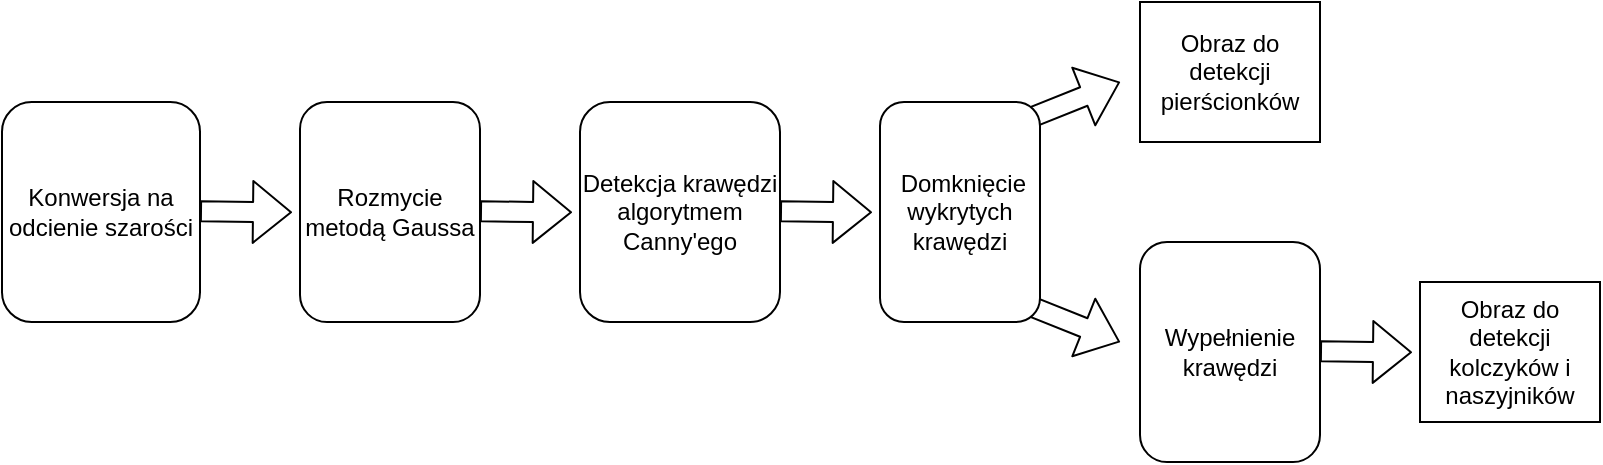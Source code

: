 <mxfile>
    <diagram id="mLAulhZLNdJp64PBJrre" name="Strona-1">
        <mxGraphModel dx="1188" dy="526" grid="1" gridSize="10" guides="1" tooltips="1" connect="1" arrows="1" fold="1" page="1" pageScale="1" pageWidth="827" pageHeight="1169" math="0" shadow="0">
            <root>
                <mxCell id="0"/>
                <mxCell id="1" parent="0"/>
                <mxCell id="9" value="" style="shape=flexArrow;endArrow=classic;html=1;" parent="1" edge="1">
                    <mxGeometry width="50" height="50" relative="1" as="geometry">
                        <mxPoint x="520" y="400" as="sourcePoint"/>
                        <mxPoint x="570" y="420" as="targetPoint"/>
                    </mxGeometry>
                </mxCell>
                <mxCell id="8" value="" style="shape=flexArrow;endArrow=classic;html=1;" parent="1" edge="1">
                    <mxGeometry width="50" height="50" relative="1" as="geometry">
                        <mxPoint x="520" y="310" as="sourcePoint"/>
                        <mxPoint x="570" y="290" as="targetPoint"/>
                    </mxGeometry>
                </mxCell>
                <mxCell id="2" value="Konwersja na odcienie szarości" style="rounded=1;whiteSpace=wrap;html=1;" parent="1" vertex="1">
                    <mxGeometry x="11" y="300" width="99" height="110" as="geometry"/>
                </mxCell>
                <mxCell id="3" value="Detekcja krawędzi algorytmem Canny'ego" style="rounded=1;whiteSpace=wrap;html=1;" parent="1" vertex="1">
                    <mxGeometry x="300" y="300" width="100" height="110" as="geometry"/>
                </mxCell>
                <mxCell id="4" value="&amp;nbsp;Domknięcie wykrytych krawędzi" style="rounded=1;whiteSpace=wrap;html=1;" parent="1" vertex="1">
                    <mxGeometry x="450" y="300" width="80" height="110" as="geometry"/>
                </mxCell>
                <mxCell id="6" value="Wypełnienie krawędzi" style="rounded=1;whiteSpace=wrap;html=1;" parent="1" vertex="1">
                    <mxGeometry x="580" y="370" width="90" height="110" as="geometry"/>
                </mxCell>
                <mxCell id="7" value="" style="shape=flexArrow;endArrow=classic;html=1;" parent="1" edge="1">
                    <mxGeometry width="50" height="50" relative="1" as="geometry">
                        <mxPoint x="110" y="354.66" as="sourcePoint"/>
                        <mxPoint x="156" y="355.16" as="targetPoint"/>
                    </mxGeometry>
                </mxCell>
                <mxCell id="12" value="" style="shape=flexArrow;endArrow=classic;html=1;" parent="1" edge="1">
                    <mxGeometry width="50" height="50" relative="1" as="geometry">
                        <mxPoint x="670" y="424.66" as="sourcePoint"/>
                        <mxPoint x="716" y="425.16" as="targetPoint"/>
                    </mxGeometry>
                </mxCell>
                <mxCell id="14" value="Obraz do detekcji pierścionków" style="rounded=0;whiteSpace=wrap;html=1;" parent="1" vertex="1">
                    <mxGeometry x="580" y="250" width="90" height="70" as="geometry"/>
                </mxCell>
                <mxCell id="15" value="Obraz do detekcji kolczyków i naszyjników" style="rounded=0;whiteSpace=wrap;html=1;" parent="1" vertex="1">
                    <mxGeometry x="720" y="390" width="90" height="70" as="geometry"/>
                </mxCell>
                <mxCell id="18" value="" style="shape=flexArrow;endArrow=classic;html=1;" parent="1" edge="1">
                    <mxGeometry width="50" height="50" relative="1" as="geometry">
                        <mxPoint x="250" y="354.66" as="sourcePoint"/>
                        <mxPoint x="296" y="355.16" as="targetPoint"/>
                    </mxGeometry>
                </mxCell>
                <mxCell id="19" value="" style="shape=flexArrow;endArrow=classic;html=1;" edge="1" parent="1">
                    <mxGeometry width="50" height="50" relative="1" as="geometry">
                        <mxPoint x="400" y="354.66" as="sourcePoint"/>
                        <mxPoint x="446" y="355.16" as="targetPoint"/>
                    </mxGeometry>
                </mxCell>
                <mxCell id="20" value="Rozmycie metodą Gaussa" style="rounded=1;whiteSpace=wrap;html=1;" vertex="1" parent="1">
                    <mxGeometry x="160" y="300" width="90" height="110" as="geometry"/>
                </mxCell>
            </root>
        </mxGraphModel>
    </diagram>
</mxfile>